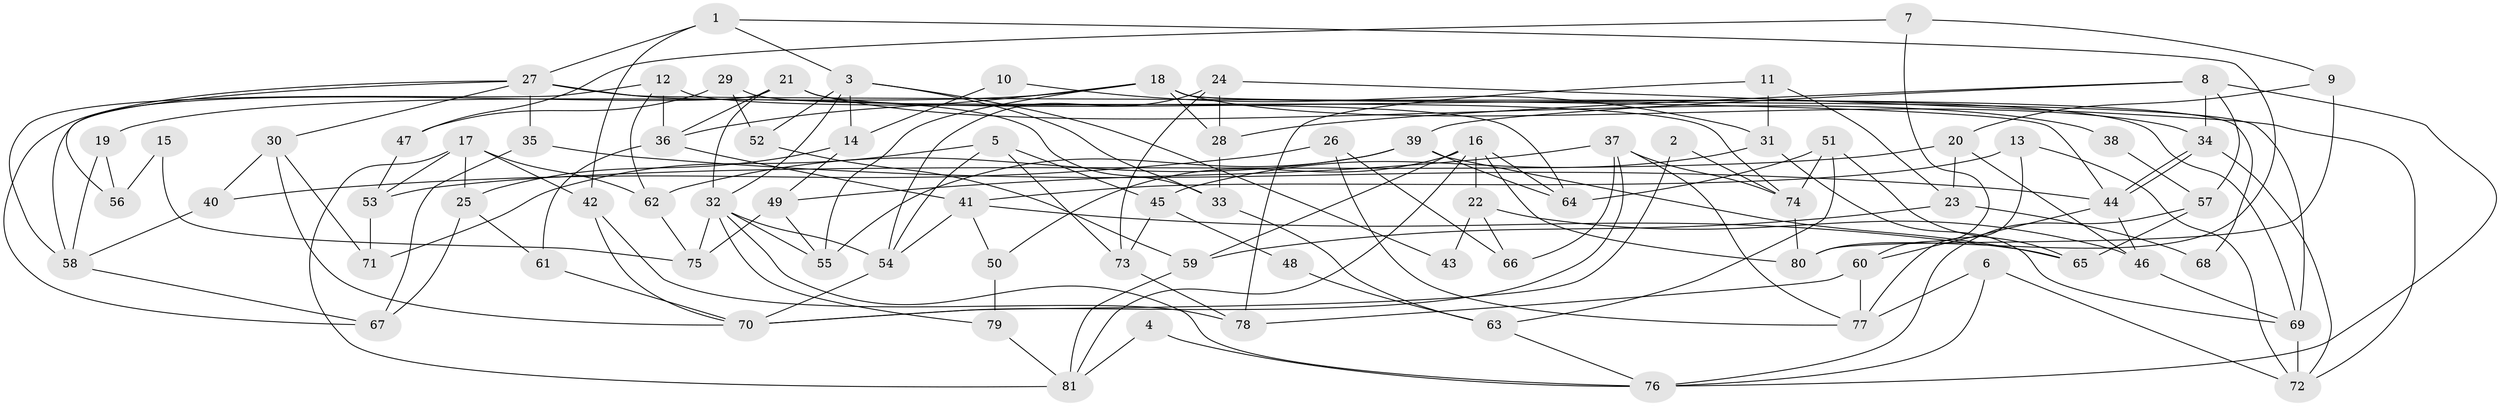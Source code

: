 // Generated by graph-tools (version 1.1) at 2025/11/02/27/25 16:11:17]
// undirected, 81 vertices, 162 edges
graph export_dot {
graph [start="1"]
  node [color=gray90,style=filled];
  1;
  2;
  3;
  4;
  5;
  6;
  7;
  8;
  9;
  10;
  11;
  12;
  13;
  14;
  15;
  16;
  17;
  18;
  19;
  20;
  21;
  22;
  23;
  24;
  25;
  26;
  27;
  28;
  29;
  30;
  31;
  32;
  33;
  34;
  35;
  36;
  37;
  38;
  39;
  40;
  41;
  42;
  43;
  44;
  45;
  46;
  47;
  48;
  49;
  50;
  51;
  52;
  53;
  54;
  55;
  56;
  57;
  58;
  59;
  60;
  61;
  62;
  63;
  64;
  65;
  66;
  67;
  68;
  69;
  70;
  71;
  72;
  73;
  74;
  75;
  76;
  77;
  78;
  79;
  80;
  81;
  1 -- 42;
  1 -- 3;
  1 -- 27;
  1 -- 80;
  2 -- 74;
  2 -- 70;
  3 -- 14;
  3 -- 32;
  3 -- 33;
  3 -- 43;
  3 -- 52;
  4 -- 76;
  4 -- 81;
  5 -- 54;
  5 -- 73;
  5 -- 45;
  5 -- 71;
  6 -- 77;
  6 -- 76;
  6 -- 72;
  7 -- 9;
  7 -- 47;
  7 -- 60;
  8 -- 34;
  8 -- 28;
  8 -- 39;
  8 -- 57;
  8 -- 76;
  9 -- 20;
  9 -- 80;
  10 -- 31;
  10 -- 14;
  11 -- 78;
  11 -- 31;
  11 -- 23;
  12 -- 36;
  12 -- 62;
  12 -- 58;
  12 -- 74;
  13 -- 77;
  13 -- 41;
  13 -- 72;
  14 -- 25;
  14 -- 49;
  15 -- 75;
  15 -- 56;
  16 -- 64;
  16 -- 80;
  16 -- 22;
  16 -- 50;
  16 -- 59;
  16 -- 81;
  17 -- 53;
  17 -- 62;
  17 -- 25;
  17 -- 42;
  17 -- 81;
  18 -- 36;
  18 -- 34;
  18 -- 19;
  18 -- 28;
  18 -- 55;
  18 -- 68;
  18 -- 69;
  19 -- 58;
  19 -- 56;
  20 -- 23;
  20 -- 46;
  20 -- 53;
  21 -- 69;
  21 -- 58;
  21 -- 32;
  21 -- 36;
  21 -- 38;
  22 -- 46;
  22 -- 43;
  22 -- 66;
  23 -- 59;
  23 -- 68;
  24 -- 54;
  24 -- 72;
  24 -- 28;
  24 -- 73;
  25 -- 67;
  25 -- 61;
  26 -- 77;
  26 -- 40;
  26 -- 66;
  27 -- 33;
  27 -- 30;
  27 -- 35;
  27 -- 44;
  27 -- 56;
  27 -- 67;
  28 -- 33;
  29 -- 64;
  29 -- 52;
  29 -- 47;
  30 -- 70;
  30 -- 40;
  30 -- 71;
  31 -- 45;
  31 -- 69;
  32 -- 79;
  32 -- 54;
  32 -- 55;
  32 -- 75;
  32 -- 76;
  33 -- 63;
  34 -- 72;
  34 -- 44;
  34 -- 44;
  35 -- 44;
  35 -- 67;
  36 -- 41;
  36 -- 61;
  37 -- 66;
  37 -- 74;
  37 -- 49;
  37 -- 70;
  37 -- 77;
  38 -- 57;
  39 -- 55;
  39 -- 62;
  39 -- 64;
  39 -- 65;
  40 -- 58;
  41 -- 65;
  41 -- 54;
  41 -- 50;
  42 -- 70;
  42 -- 78;
  44 -- 46;
  44 -- 60;
  45 -- 73;
  45 -- 48;
  46 -- 69;
  47 -- 53;
  48 -- 63;
  49 -- 55;
  49 -- 75;
  50 -- 79;
  51 -- 65;
  51 -- 63;
  51 -- 64;
  51 -- 74;
  52 -- 59;
  53 -- 71;
  54 -- 70;
  57 -- 76;
  57 -- 65;
  58 -- 67;
  59 -- 81;
  60 -- 77;
  60 -- 78;
  61 -- 70;
  62 -- 75;
  63 -- 76;
  69 -- 72;
  73 -- 78;
  74 -- 80;
  79 -- 81;
}
